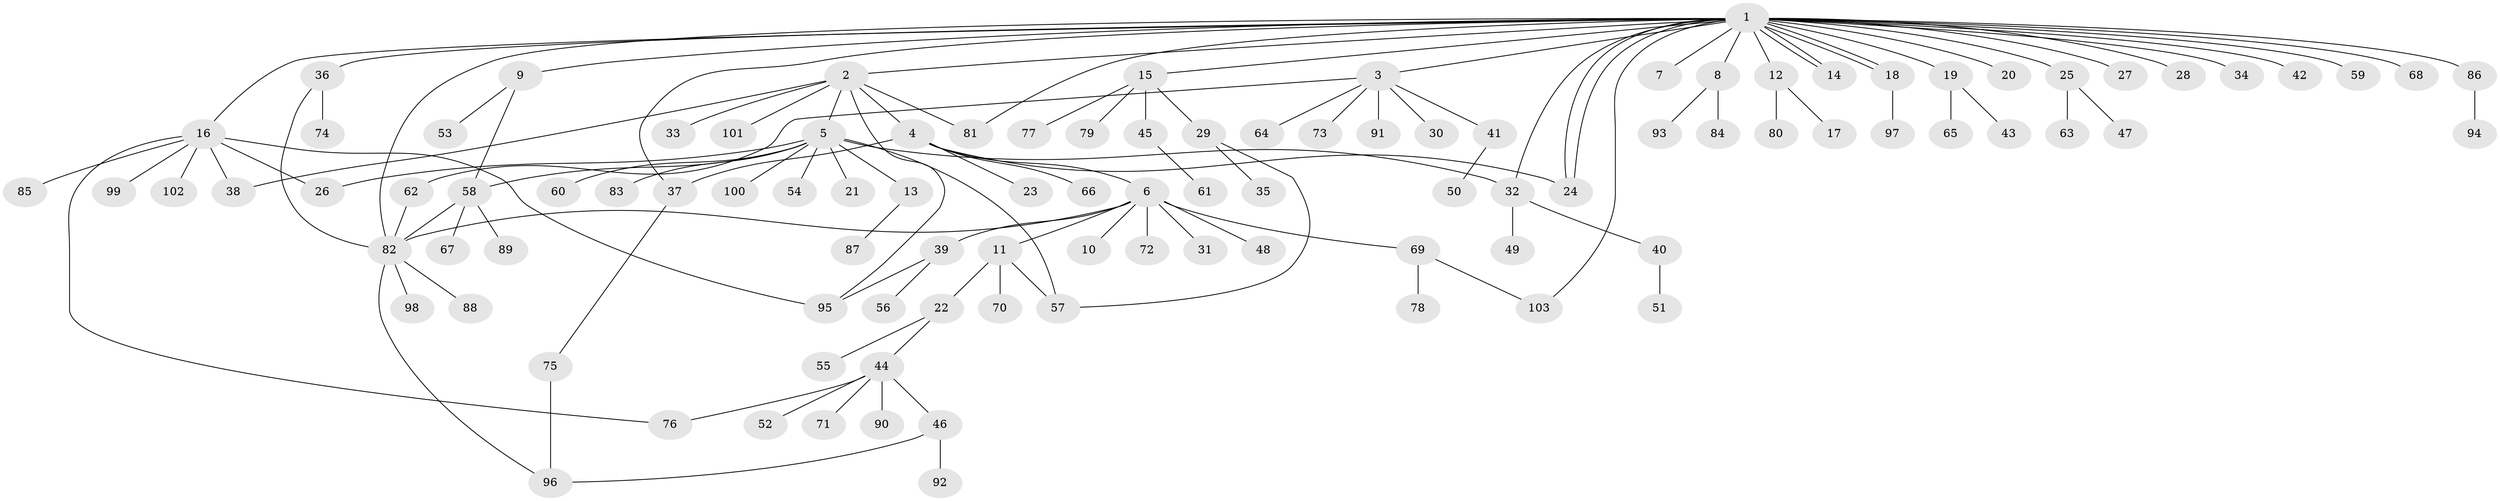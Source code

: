 // Generated by graph-tools (version 1.1) at 2025/14/03/09/25 04:14:47]
// undirected, 103 vertices, 124 edges
graph export_dot {
graph [start="1"]
  node [color=gray90,style=filled];
  1;
  2;
  3;
  4;
  5;
  6;
  7;
  8;
  9;
  10;
  11;
  12;
  13;
  14;
  15;
  16;
  17;
  18;
  19;
  20;
  21;
  22;
  23;
  24;
  25;
  26;
  27;
  28;
  29;
  30;
  31;
  32;
  33;
  34;
  35;
  36;
  37;
  38;
  39;
  40;
  41;
  42;
  43;
  44;
  45;
  46;
  47;
  48;
  49;
  50;
  51;
  52;
  53;
  54;
  55;
  56;
  57;
  58;
  59;
  60;
  61;
  62;
  63;
  64;
  65;
  66;
  67;
  68;
  69;
  70;
  71;
  72;
  73;
  74;
  75;
  76;
  77;
  78;
  79;
  80;
  81;
  82;
  83;
  84;
  85;
  86;
  87;
  88;
  89;
  90;
  91;
  92;
  93;
  94;
  95;
  96;
  97;
  98;
  99;
  100;
  101;
  102;
  103;
  1 -- 2;
  1 -- 3;
  1 -- 7;
  1 -- 8;
  1 -- 9;
  1 -- 12;
  1 -- 14;
  1 -- 14;
  1 -- 15;
  1 -- 16;
  1 -- 18;
  1 -- 18;
  1 -- 19;
  1 -- 20;
  1 -- 24;
  1 -- 24;
  1 -- 25;
  1 -- 27;
  1 -- 28;
  1 -- 32;
  1 -- 34;
  1 -- 36;
  1 -- 37;
  1 -- 42;
  1 -- 59;
  1 -- 68;
  1 -- 81;
  1 -- 82;
  1 -- 86;
  1 -- 103;
  2 -- 4;
  2 -- 5;
  2 -- 33;
  2 -- 38;
  2 -- 81;
  2 -- 95;
  2 -- 101;
  3 -- 30;
  3 -- 41;
  3 -- 62;
  3 -- 64;
  3 -- 73;
  3 -- 91;
  4 -- 6;
  4 -- 23;
  4 -- 24;
  4 -- 37;
  4 -- 66;
  5 -- 13;
  5 -- 21;
  5 -- 26;
  5 -- 32;
  5 -- 54;
  5 -- 57;
  5 -- 58;
  5 -- 60;
  5 -- 83;
  5 -- 100;
  6 -- 10;
  6 -- 11;
  6 -- 31;
  6 -- 39;
  6 -- 48;
  6 -- 69;
  6 -- 72;
  6 -- 82;
  8 -- 84;
  8 -- 93;
  9 -- 53;
  9 -- 58;
  11 -- 22;
  11 -- 57;
  11 -- 70;
  12 -- 17;
  12 -- 80;
  13 -- 87;
  15 -- 29;
  15 -- 45;
  15 -- 77;
  15 -- 79;
  16 -- 26;
  16 -- 38;
  16 -- 76;
  16 -- 85;
  16 -- 95;
  16 -- 99;
  16 -- 102;
  18 -- 97;
  19 -- 43;
  19 -- 65;
  22 -- 44;
  22 -- 55;
  25 -- 47;
  25 -- 63;
  29 -- 35;
  29 -- 57;
  32 -- 40;
  32 -- 49;
  36 -- 74;
  36 -- 82;
  37 -- 75;
  39 -- 56;
  39 -- 95;
  40 -- 51;
  41 -- 50;
  44 -- 46;
  44 -- 52;
  44 -- 71;
  44 -- 76;
  44 -- 90;
  45 -- 61;
  46 -- 92;
  46 -- 96;
  58 -- 67;
  58 -- 82;
  58 -- 89;
  62 -- 82;
  69 -- 78;
  69 -- 103;
  75 -- 96;
  82 -- 88;
  82 -- 96;
  82 -- 98;
  86 -- 94;
}
